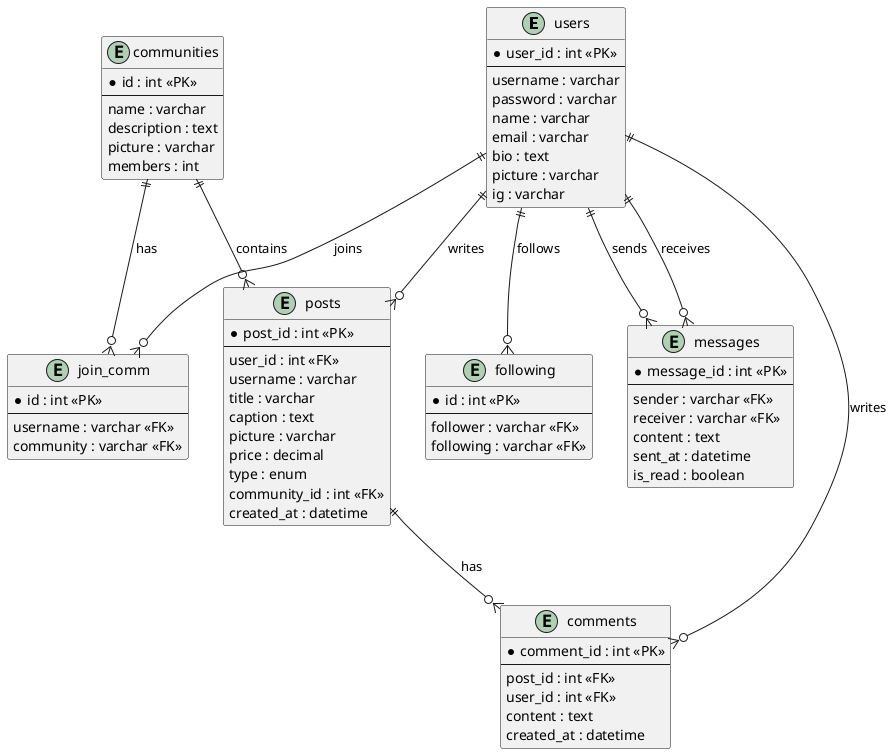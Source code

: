 @startuml
entity users {
  * user_id : int <<PK>>
  --
  username : varchar
  password : varchar
  name : varchar
  email : varchar
  bio : text
  picture : varchar
  ig : varchar
}

entity posts {
  * post_id : int <<PK>>
  --
  user_id : int <<FK>>
  username : varchar
  title : varchar
  caption : text
  picture : varchar
  price : decimal
  type : enum
  community_id : int <<FK>>
  created_at : datetime
}

entity comments {
  * comment_id : int <<PK>>
  --
  post_id : int <<FK>>
  user_id : int <<FK>>
  content : text
  created_at : datetime
}

entity communities {
  * id : int <<PK>>
  --
  name : varchar
  description : text
  picture : varchar
  members : int
}

entity join_comm {
  * id : int <<PK>>
  --
  username : varchar <<FK>>
  community : varchar <<FK>>
}

entity following {
  * id : int <<PK>>
  --
  follower : varchar <<FK>>
  following : varchar <<FK>>
}

entity messages {
  * message_id : int <<PK>>
  --
  sender : varchar <<FK>>
  receiver : varchar <<FK>>
  content : text
  sent_at : datetime
  is_read : boolean
}

users ||--o{ posts : "writes"
users ||--o{ comments : "writes"
posts ||--o{ comments : "has"
users ||--o{ following : "follows"
users ||--o{ join_comm : "joins"
communities ||--o{ join_comm : "has"
communities ||--o{ posts : "contains"
users ||--o{ messages : "sends"
users ||--o{ messages : "receives"

@enduml
